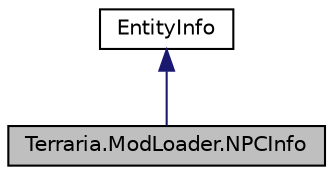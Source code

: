 digraph "Terraria.ModLoader.NPCInfo"
{
  edge [fontname="Helvetica",fontsize="10",labelfontname="Helvetica",labelfontsize="10"];
  node [fontname="Helvetica",fontsize="10",shape=record];
  Node2 [label="Terraria.ModLoader.NPCInfo",height=0.2,width=0.4,color="black", fillcolor="grey75", style="filled", fontcolor="black"];
  Node3 -> Node2 [dir="back",color="midnightblue",fontsize="10",style="solid",fontname="Helvetica"];
  Node3 [label="EntityInfo",height=0.2,width=0.4,color="black", fillcolor="white", style="filled",URL="$class_terraria_1_1_mod_loader_1_1_entity_info.html"];
}
